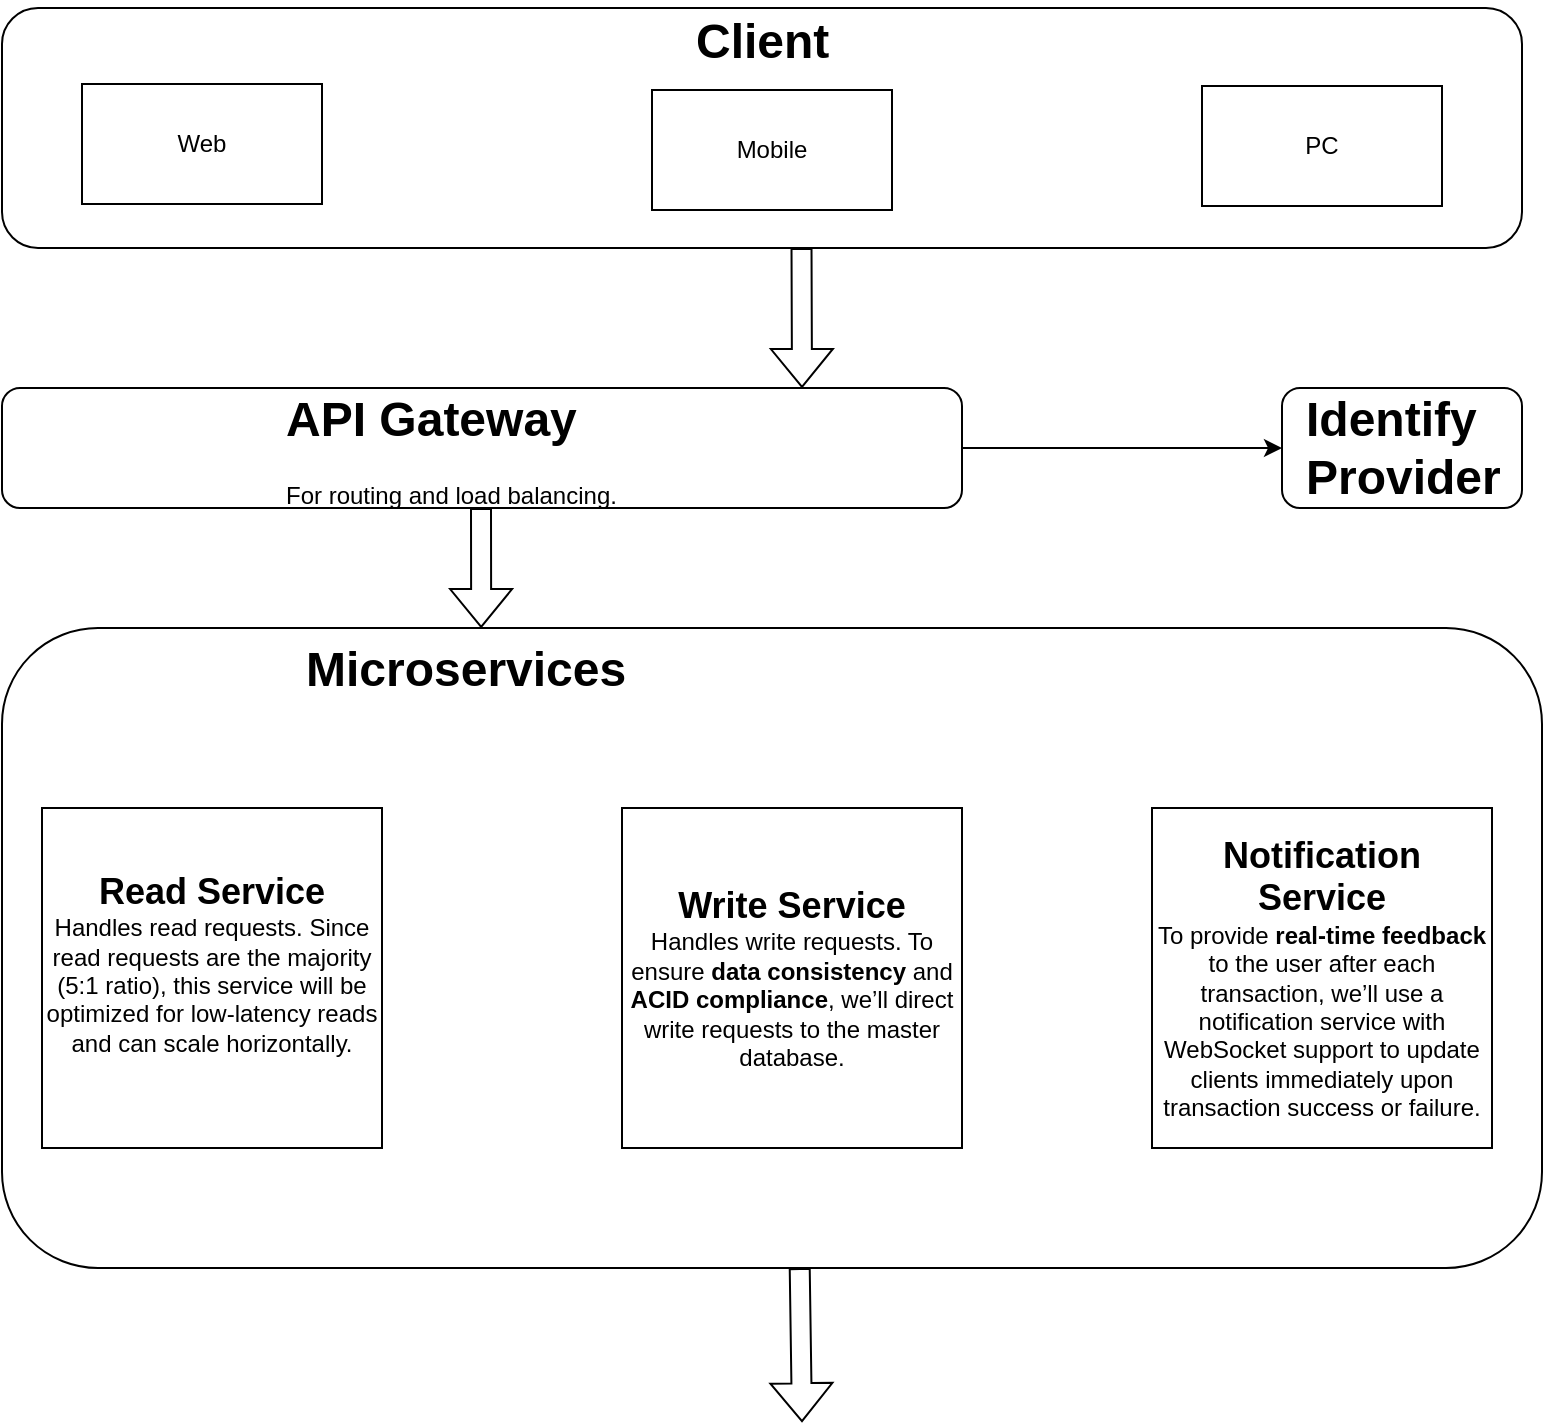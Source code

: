 <mxfile version="24.8.3">
  <diagram name="Page-1" id="XGETE-7ge1MsljaDP-Gc">
    <mxGraphModel dx="1434" dy="772" grid="1" gridSize="10" guides="1" tooltips="1" connect="1" arrows="1" fold="1" page="1" pageScale="1" pageWidth="850" pageHeight="1100" math="0" shadow="0">
      <root>
        <mxCell id="0" />
        <mxCell id="1" parent="0" />
        <mxCell id="KMA5bH4N74H8gbrznz76-1" value="" style="rounded=1;whiteSpace=wrap;html=1;" vertex="1" parent="1">
          <mxGeometry x="40" y="10" width="760" height="120" as="geometry" />
        </mxCell>
        <mxCell id="KMA5bH4N74H8gbrznz76-2" value="Web" style="rounded=0;whiteSpace=wrap;html=1;" vertex="1" parent="1">
          <mxGeometry x="80" y="48" width="120" height="60" as="geometry" />
        </mxCell>
        <mxCell id="KMA5bH4N74H8gbrznz76-3" value="Mobile" style="rounded=0;whiteSpace=wrap;html=1;" vertex="1" parent="1">
          <mxGeometry x="365" y="51" width="120" height="60" as="geometry" />
        </mxCell>
        <mxCell id="KMA5bH4N74H8gbrznz76-4" value="PC" style="rounded=0;whiteSpace=wrap;html=1;" vertex="1" parent="1">
          <mxGeometry x="640" y="49" width="120" height="60" as="geometry" />
        </mxCell>
        <mxCell id="KMA5bH4N74H8gbrznz76-5" value="&lt;h1 style=&quot;margin-top: 0px;&quot;&gt;Client&lt;/h1&gt;&lt;p&gt;&lt;br&gt;&lt;/p&gt;" style="text;html=1;whiteSpace=wrap;overflow=hidden;rounded=0;" vertex="1" parent="1">
          <mxGeometry x="385" y="6" width="70" height="40" as="geometry" />
        </mxCell>
        <mxCell id="KMA5bH4N74H8gbrznz76-8" value="" style="shape=flexArrow;endArrow=classic;html=1;rounded=0;exitX=0.526;exitY=1;exitDx=0;exitDy=0;exitPerimeter=0;" edge="1" parent="1" source="KMA5bH4N74H8gbrznz76-1">
          <mxGeometry width="50" height="50" relative="1" as="geometry">
            <mxPoint x="405" y="220" as="sourcePoint" />
            <mxPoint x="440" y="200" as="targetPoint" />
          </mxGeometry>
        </mxCell>
        <mxCell id="KMA5bH4N74H8gbrznz76-9" value="" style="rounded=1;whiteSpace=wrap;html=1;" vertex="1" parent="1">
          <mxGeometry x="40" y="200" width="480" height="60" as="geometry" />
        </mxCell>
        <mxCell id="KMA5bH4N74H8gbrznz76-11" value="" style="rounded=1;whiteSpace=wrap;html=1;" vertex="1" parent="1">
          <mxGeometry x="680" y="200" width="120" height="60" as="geometry" />
        </mxCell>
        <mxCell id="KMA5bH4N74H8gbrznz76-12" value="" style="endArrow=classic;html=1;rounded=0;exitX=1;exitY=0.5;exitDx=0;exitDy=0;entryX=0;entryY=0.5;entryDx=0;entryDy=0;" edge="1" parent="1" source="KMA5bH4N74H8gbrznz76-9" target="KMA5bH4N74H8gbrznz76-11">
          <mxGeometry width="50" height="50" relative="1" as="geometry">
            <mxPoint x="570" y="250" as="sourcePoint" />
            <mxPoint x="620" y="200" as="targetPoint" />
          </mxGeometry>
        </mxCell>
        <mxCell id="KMA5bH4N74H8gbrznz76-13" value="&lt;h1 style=&quot;margin-top: 0px;&quot;&gt;Identify Provider&lt;/h1&gt;" style="text;html=1;whiteSpace=wrap;overflow=hidden;rounded=0;" vertex="1" parent="1">
          <mxGeometry x="690" y="195" width="110" height="70" as="geometry" />
        </mxCell>
        <mxCell id="KMA5bH4N74H8gbrznz76-14" value="&lt;h1 style=&quot;margin-top: 0px;&quot;&gt;API Gateway&lt;/h1&gt;&lt;p&gt;For routing and load balancing.&lt;/p&gt;" style="text;html=1;whiteSpace=wrap;overflow=hidden;rounded=0;" vertex="1" parent="1">
          <mxGeometry x="180" y="195" width="180" height="80" as="geometry" />
        </mxCell>
        <mxCell id="KMA5bH4N74H8gbrznz76-15" value="" style="shape=flexArrow;endArrow=classic;html=1;rounded=0;exitX=0.444;exitY=0.938;exitDx=0;exitDy=0;exitPerimeter=0;" edge="1" parent="1">
          <mxGeometry width="50" height="50" relative="1" as="geometry">
            <mxPoint x="279.5" y="260.0" as="sourcePoint" />
            <mxPoint x="279.58" y="320" as="targetPoint" />
          </mxGeometry>
        </mxCell>
        <mxCell id="KMA5bH4N74H8gbrznz76-16" value="" style="rounded=1;whiteSpace=wrap;html=1;" vertex="1" parent="1">
          <mxGeometry x="40" y="320" width="770" height="320" as="geometry" />
        </mxCell>
        <mxCell id="KMA5bH4N74H8gbrznz76-17" value="&lt;h1 style=&quot;margin-top: 0px;&quot;&gt;Microservices&lt;/h1&gt;&lt;p&gt;&lt;br&gt;&lt;/p&gt;" style="text;html=1;whiteSpace=wrap;overflow=hidden;rounded=0;" vertex="1" parent="1">
          <mxGeometry x="190" y="320" width="180" height="40" as="geometry" />
        </mxCell>
        <mxCell id="KMA5bH4N74H8gbrznz76-18" value="&lt;b&gt;&lt;font style=&quot;font-size: 18px;&quot;&gt;Read Service&lt;/font&gt;&lt;/b&gt;&lt;br&gt;Handles read requests. Since read requests are the majority (5:1 ratio), this service will be optimized for low-latency reads and can scale horizontally.&lt;br&gt;&lt;div&gt;&lt;br&gt;&lt;/div&gt;" style="whiteSpace=wrap;html=1;aspect=fixed;" vertex="1" parent="1">
          <mxGeometry x="60" y="410" width="170" height="170" as="geometry" />
        </mxCell>
        <mxCell id="KMA5bH4N74H8gbrznz76-19" value="&lt;font style=&quot;font-size: 18px;&quot;&gt;&lt;b style=&quot;&quot;&gt;Write Service&lt;/b&gt;&lt;/font&gt;&lt;br&gt;Handles write requests. To ensure &lt;strong&gt;data consistency&lt;/strong&gt; and &lt;strong&gt;ACID compliance&lt;/strong&gt;, we’ll direct write requests to the master database." style="whiteSpace=wrap;html=1;aspect=fixed;" vertex="1" parent="1">
          <mxGeometry x="350" y="410" width="170" height="170" as="geometry" />
        </mxCell>
        <mxCell id="KMA5bH4N74H8gbrznz76-20" value="&lt;font style=&quot;font-size: 18px;&quot;&gt;&lt;b&gt;Notification Service&lt;/b&gt;&lt;/font&gt;&lt;br&gt;To provide &lt;strong&gt;real-time feedback&lt;/strong&gt; to the user after each transaction, we’ll use a notification service with WebSocket support to update clients immediately upon transaction success or failure." style="whiteSpace=wrap;html=1;aspect=fixed;" vertex="1" parent="1">
          <mxGeometry x="615" y="410" width="170" height="170" as="geometry" />
        </mxCell>
        <mxCell id="KMA5bH4N74H8gbrznz76-21" value="" style="shape=flexArrow;endArrow=classic;html=1;rounded=0;exitX=0.518;exitY=1.009;exitDx=0;exitDy=0;exitPerimeter=0;" edge="1" parent="1">
          <mxGeometry width="50" height="50" relative="1" as="geometry">
            <mxPoint x="438.86" y="640.0" as="sourcePoint" />
            <mxPoint x="440" y="717.12" as="targetPoint" />
          </mxGeometry>
        </mxCell>
      </root>
    </mxGraphModel>
  </diagram>
</mxfile>
